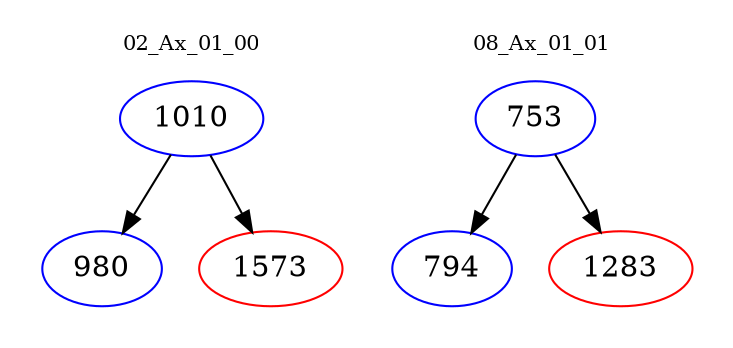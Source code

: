 digraph{
subgraph cluster_0 {
color = white
label = "02_Ax_01_00";
fontsize=10;
T0_1010 [label="1010", color="blue"]
T0_1010 -> T0_980 [color="black"]
T0_980 [label="980", color="blue"]
T0_1010 -> T0_1573 [color="black"]
T0_1573 [label="1573", color="red"]
}
subgraph cluster_1 {
color = white
label = "08_Ax_01_01";
fontsize=10;
T1_753 [label="753", color="blue"]
T1_753 -> T1_794 [color="black"]
T1_794 [label="794", color="blue"]
T1_753 -> T1_1283 [color="black"]
T1_1283 [label="1283", color="red"]
}
}
